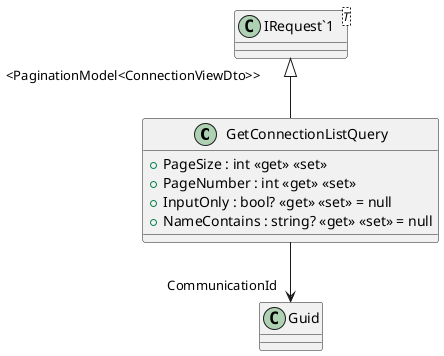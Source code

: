 @startuml
class GetConnectionListQuery {
    + PageSize : int <<get>> <<set>>
    + PageNumber : int <<get>> <<set>>
    + InputOnly : bool? <<get>> <<set>> = null
    + NameContains : string? <<get>> <<set>> = null
}
class "IRequest`1"<T> {
}
"IRequest`1" "<PaginationModel<ConnectionViewDto>>" <|-- GetConnectionListQuery
GetConnectionListQuery --> "CommunicationId" Guid
@enduml
